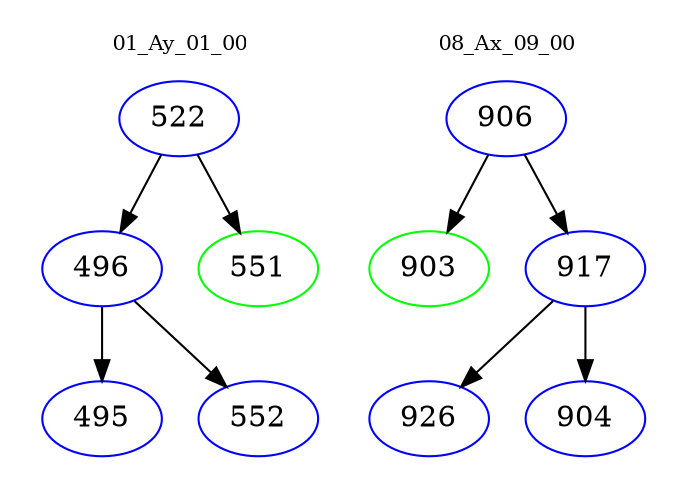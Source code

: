digraph{
subgraph cluster_0 {
color = white
label = "01_Ay_01_00";
fontsize=10;
T0_522 [label="522", color="blue"]
T0_522 -> T0_496 [color="black"]
T0_496 [label="496", color="blue"]
T0_496 -> T0_495 [color="black"]
T0_495 [label="495", color="blue"]
T0_496 -> T0_552 [color="black"]
T0_552 [label="552", color="blue"]
T0_522 -> T0_551 [color="black"]
T0_551 [label="551", color="green"]
}
subgraph cluster_1 {
color = white
label = "08_Ax_09_00";
fontsize=10;
T1_906 [label="906", color="blue"]
T1_906 -> T1_903 [color="black"]
T1_903 [label="903", color="green"]
T1_906 -> T1_917 [color="black"]
T1_917 [label="917", color="blue"]
T1_917 -> T1_926 [color="black"]
T1_926 [label="926", color="blue"]
T1_917 -> T1_904 [color="black"]
T1_904 [label="904", color="blue"]
}
}
